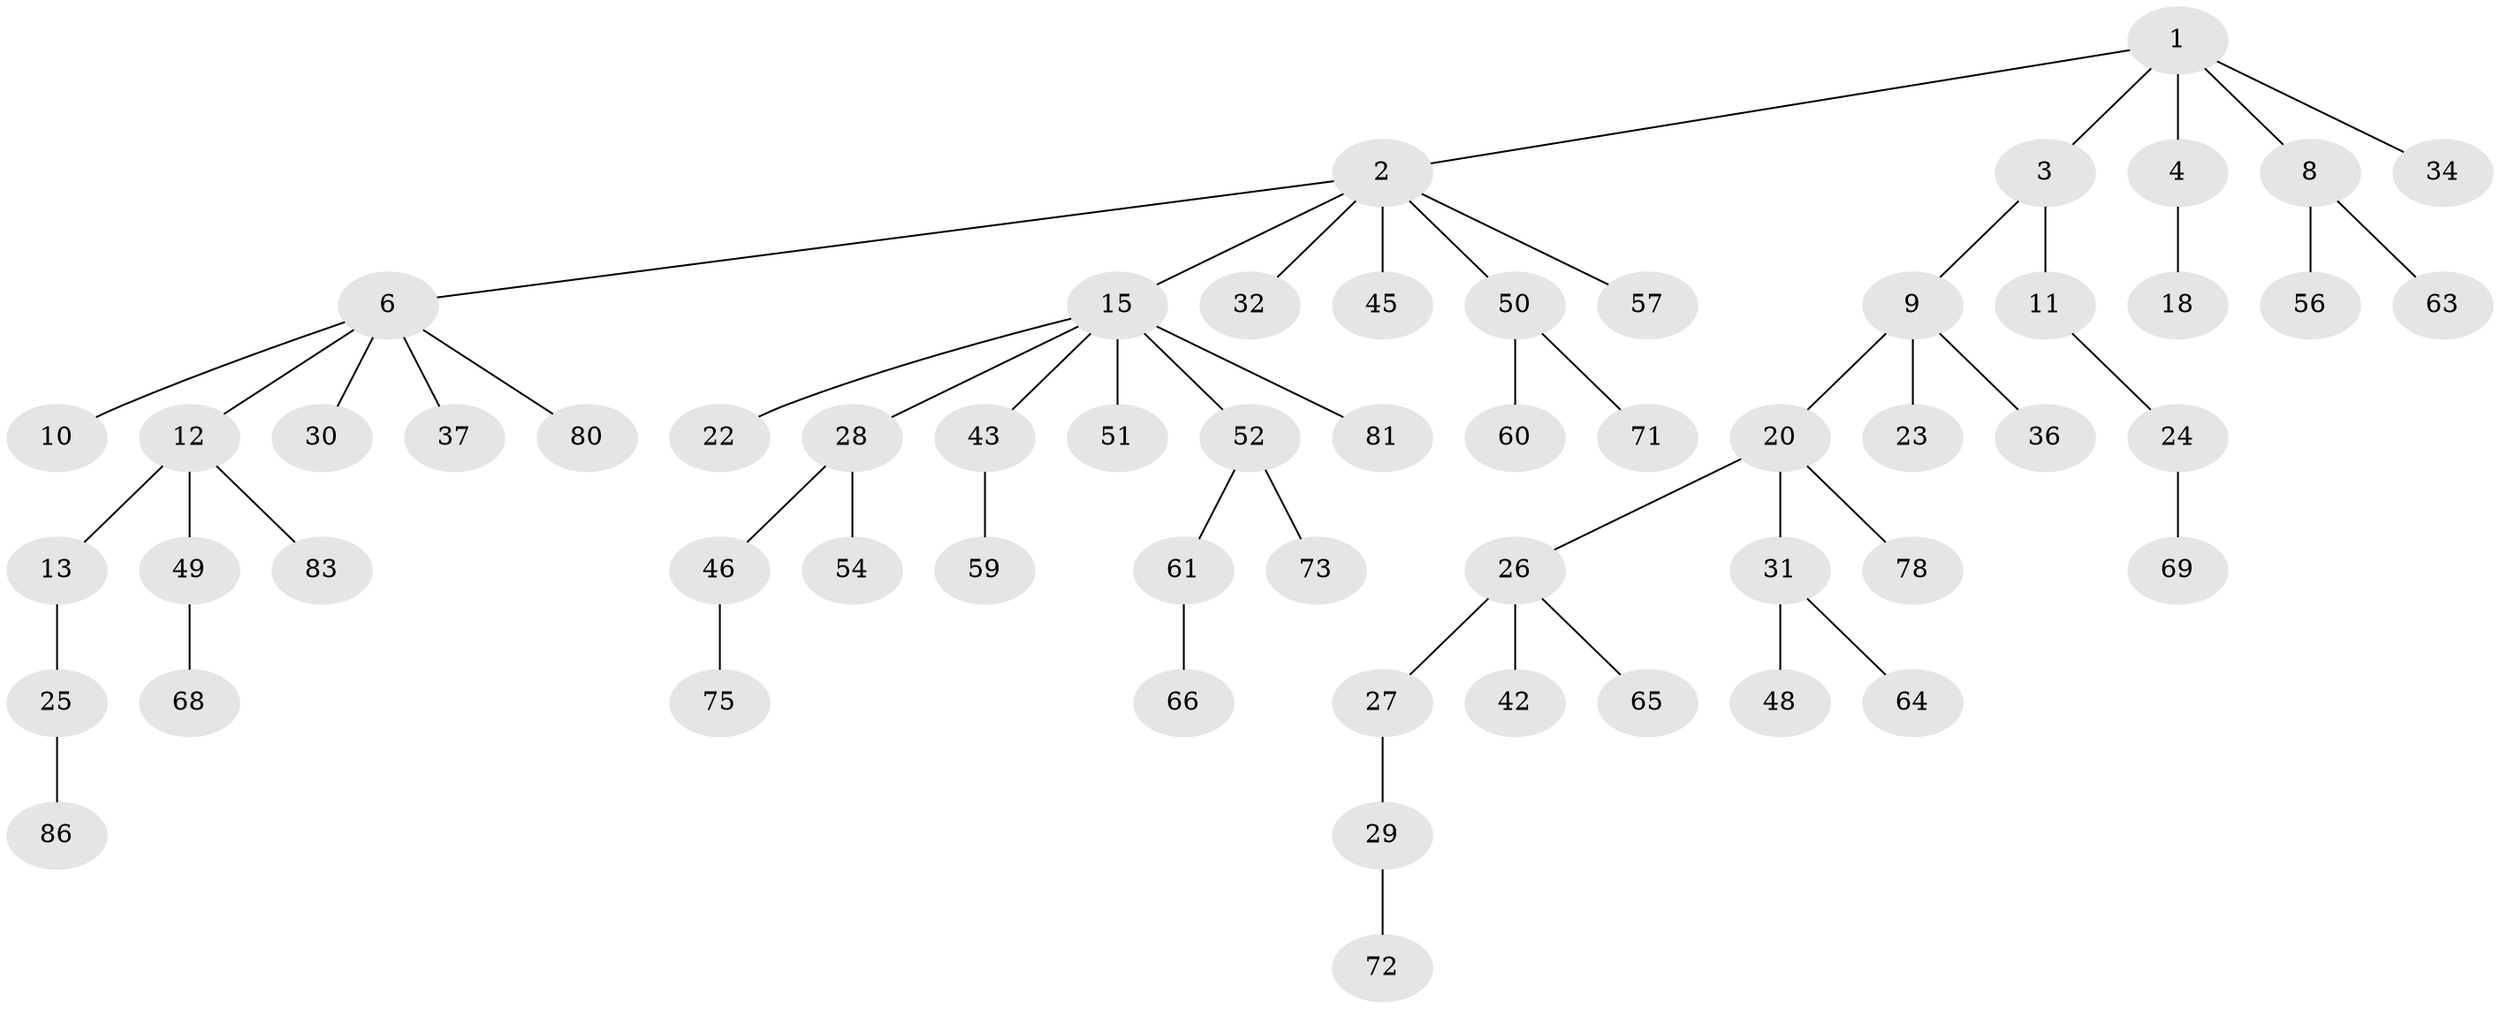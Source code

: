 // original degree distribution, {5: 0.05813953488372093, 4: 0.05813953488372093, 3: 0.13953488372093023, 1: 0.5581395348837209, 6: 0.011627906976744186, 2: 0.16279069767441862, 7: 0.011627906976744186}
// Generated by graph-tools (version 1.1) at 2025/11/02/27/25 16:11:25]
// undirected, 58 vertices, 57 edges
graph export_dot {
graph [start="1"]
  node [color=gray90,style=filled];
  1 [super="+21"];
  2 [super="+7"];
  3 [super="+5"];
  4 [super="+19"];
  6 [super="+40"];
  8 [super="+35"];
  9 [super="+17"];
  10;
  11 [super="+14"];
  12 [super="+38"];
  13;
  15 [super="+16"];
  18;
  20 [super="+33"];
  22;
  23;
  24 [super="+62"];
  25 [super="+84"];
  26 [super="+44"];
  27 [super="+74"];
  28 [super="+76"];
  29 [super="+58"];
  30 [super="+47"];
  31 [super="+39"];
  32 [super="+41"];
  34;
  36;
  37;
  42;
  43 [super="+79"];
  45;
  46 [super="+67"];
  48;
  49 [super="+55"];
  50 [super="+53"];
  51;
  52 [super="+70"];
  54;
  56;
  57;
  59;
  60;
  61;
  63;
  64;
  65;
  66;
  68;
  69;
  71 [super="+77"];
  72 [super="+82"];
  73;
  75;
  78 [super="+85"];
  80;
  81;
  83;
  86;
  1 -- 2;
  1 -- 3;
  1 -- 4;
  1 -- 8;
  1 -- 34;
  2 -- 6;
  2 -- 15;
  2 -- 50;
  2 -- 32;
  2 -- 57;
  2 -- 45;
  3 -- 9;
  3 -- 11;
  4 -- 18;
  6 -- 10;
  6 -- 12;
  6 -- 30;
  6 -- 37;
  6 -- 80;
  8 -- 56;
  8 -- 63;
  9 -- 20;
  9 -- 23;
  9 -- 36;
  11 -- 24;
  12 -- 13;
  12 -- 49;
  12 -- 83;
  13 -- 25;
  15 -- 22;
  15 -- 28;
  15 -- 43;
  15 -- 51;
  15 -- 52;
  15 -- 81;
  20 -- 26;
  20 -- 31;
  20 -- 78;
  24 -- 69;
  25 -- 86;
  26 -- 27;
  26 -- 42;
  26 -- 65;
  27 -- 29;
  28 -- 46;
  28 -- 54;
  29 -- 72;
  31 -- 48;
  31 -- 64;
  43 -- 59;
  46 -- 75;
  49 -- 68;
  50 -- 71;
  50 -- 60;
  52 -- 61;
  52 -- 73;
  61 -- 66;
}
